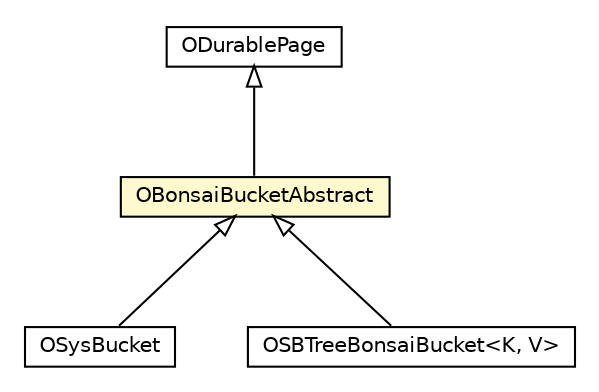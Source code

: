 #!/usr/local/bin/dot
#
# Class diagram 
# Generated by UMLGraph version R5_6-24-gf6e263 (http://www.umlgraph.org/)
#

digraph G {
	edge [fontname="Helvetica",fontsize=10,labelfontname="Helvetica",labelfontsize=10];
	node [fontname="Helvetica",fontsize=10,shape=plaintext];
	nodesep=0.25;
	ranksep=0.5;
	// com.orientechnologies.orient.core.storage.impl.local.paginated.base.ODurablePage
	c767291 [label=<<table title="com.orientechnologies.orient.core.storage.impl.local.paginated.base.ODurablePage" border="0" cellborder="1" cellspacing="0" cellpadding="2" port="p" href="../../../storage/impl/local/paginated/base/ODurablePage.html">
		<tr><td><table border="0" cellspacing="0" cellpadding="1">
<tr><td align="center" balign="center"> ODurablePage </td></tr>
		</table></td></tr>
		</table>>, URL="../../../storage/impl/local/paginated/base/ODurablePage.html", fontname="Helvetica", fontcolor="black", fontsize=10.0];
	// com.orientechnologies.orient.core.index.sbtreebonsai.local.OSysBucket
	c767560 [label=<<table title="com.orientechnologies.orient.core.index.sbtreebonsai.local.OSysBucket" border="0" cellborder="1" cellspacing="0" cellpadding="2" port="p" href="./OSysBucket.html">
		<tr><td><table border="0" cellspacing="0" cellpadding="1">
<tr><td align="center" balign="center"> OSysBucket </td></tr>
		</table></td></tr>
		</table>>, URL="./OSysBucket.html", fontname="Helvetica", fontcolor="black", fontsize=10.0];
	// com.orientechnologies.orient.core.index.sbtreebonsai.local.OSBTreeBonsaiBucket<K, V>
	c767564 [label=<<table title="com.orientechnologies.orient.core.index.sbtreebonsai.local.OSBTreeBonsaiBucket" border="0" cellborder="1" cellspacing="0" cellpadding="2" port="p" href="./OSBTreeBonsaiBucket.html">
		<tr><td><table border="0" cellspacing="0" cellpadding="1">
<tr><td align="center" balign="center"> OSBTreeBonsaiBucket&lt;K, V&gt; </td></tr>
		</table></td></tr>
		</table>>, URL="./OSBTreeBonsaiBucket.html", fontname="Helvetica", fontcolor="black", fontsize=10.0];
	// com.orientechnologies.orient.core.index.sbtreebonsai.local.OBonsaiBucketAbstract
	c767566 [label=<<table title="com.orientechnologies.orient.core.index.sbtreebonsai.local.OBonsaiBucketAbstract" border="0" cellborder="1" cellspacing="0" cellpadding="2" port="p" bgcolor="lemonChiffon" href="./OBonsaiBucketAbstract.html">
		<tr><td><table border="0" cellspacing="0" cellpadding="1">
<tr><td align="center" balign="center"> OBonsaiBucketAbstract </td></tr>
		</table></td></tr>
		</table>>, URL="./OBonsaiBucketAbstract.html", fontname="Helvetica", fontcolor="black", fontsize=10.0];
	//com.orientechnologies.orient.core.index.sbtreebonsai.local.OSysBucket extends com.orientechnologies.orient.core.index.sbtreebonsai.local.OBonsaiBucketAbstract
	c767566:p -> c767560:p [dir=back,arrowtail=empty];
	//com.orientechnologies.orient.core.index.sbtreebonsai.local.OSBTreeBonsaiBucket<K, V> extends com.orientechnologies.orient.core.index.sbtreebonsai.local.OBonsaiBucketAbstract
	c767566:p -> c767564:p [dir=back,arrowtail=empty];
	//com.orientechnologies.orient.core.index.sbtreebonsai.local.OBonsaiBucketAbstract extends com.orientechnologies.orient.core.storage.impl.local.paginated.base.ODurablePage
	c767291:p -> c767566:p [dir=back,arrowtail=empty];
}

